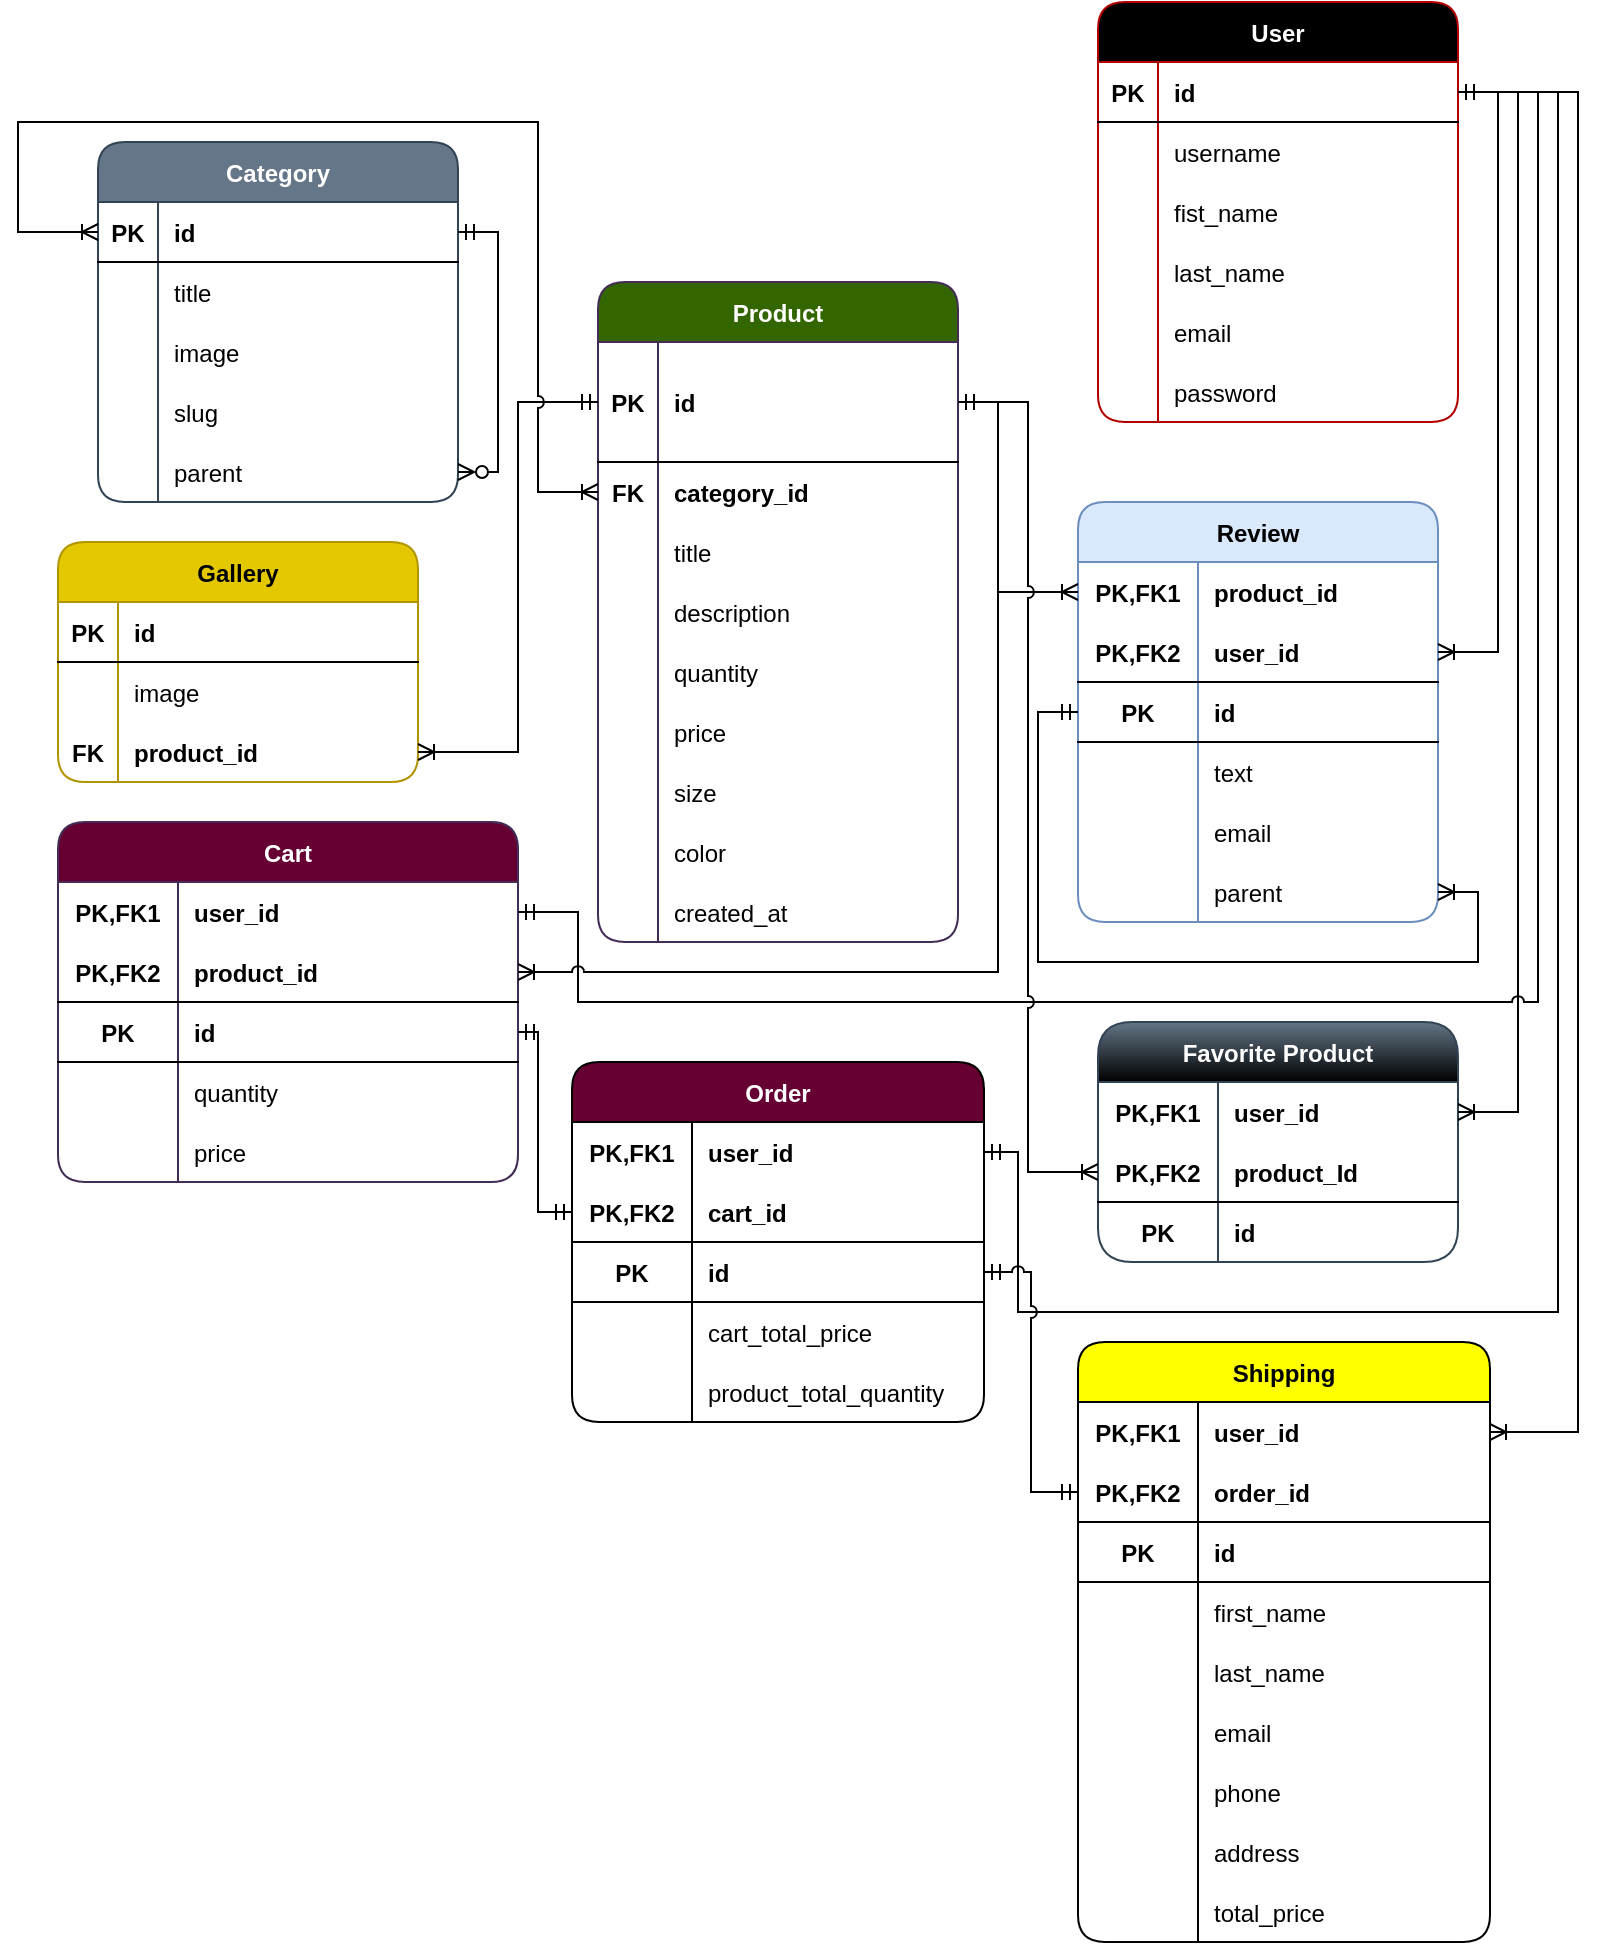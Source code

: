 <mxfile version="20.8.16" type="device"><diagram name="Страница 1" id="5d6ghR0do0KdKMXQzVgL"><mxGraphModel dx="875" dy="518" grid="1" gridSize="10" guides="1" tooltips="1" connect="1" arrows="1" fold="1" page="1" pageScale="1" pageWidth="827" pageHeight="1169" math="0" shadow="0"><root><mxCell id="0"/><mxCell id="1" parent="0"/><mxCell id="E2G2ftuYut_mJq77WNgI-1" value="Category" style="shape=table;startSize=30;container=1;collapsible=1;childLayout=tableLayout;fixedRows=1;rowLines=0;fontStyle=1;align=center;resizeLast=1;rounded=1;shadow=0;fillColor=#647687;fontColor=#ffffff;strokeColor=#314354;" vertex="1" parent="1"><mxGeometry x="60" y="100" width="180" height="180" as="geometry"/></mxCell><mxCell id="E2G2ftuYut_mJq77WNgI-161" style="edgeStyle=orthogonalEdgeStyle;rounded=0;jumpStyle=none;orthogonalLoop=1;jettySize=auto;html=1;exitX=1;exitY=0.5;exitDx=0;exitDy=0;entryX=1;entryY=0.5;entryDx=0;entryDy=0;startArrow=ERmandOne;startFill=0;endArrow=ERzeroToMany;endFill=0;" edge="1" parent="E2G2ftuYut_mJq77WNgI-1" source="E2G2ftuYut_mJq77WNgI-2" target="E2G2ftuYut_mJq77WNgI-14"><mxGeometry relative="1" as="geometry"/></mxCell><mxCell id="E2G2ftuYut_mJq77WNgI-2" value="" style="shape=tableRow;horizontal=0;startSize=0;swimlaneHead=0;swimlaneBody=0;fillColor=none;collapsible=0;dropTarget=0;points=[[0,0.5],[1,0.5]];portConstraint=eastwest;top=0;left=0;right=0;bottom=1;" vertex="1" parent="E2G2ftuYut_mJq77WNgI-1"><mxGeometry y="30" width="180" height="30" as="geometry"/></mxCell><mxCell id="E2G2ftuYut_mJq77WNgI-3" value="PK" style="shape=partialRectangle;connectable=0;fillColor=none;top=0;left=0;bottom=0;right=0;fontStyle=1;overflow=hidden;" vertex="1" parent="E2G2ftuYut_mJq77WNgI-2"><mxGeometry width="30" height="30" as="geometry"><mxRectangle width="30" height="30" as="alternateBounds"/></mxGeometry></mxCell><mxCell id="E2G2ftuYut_mJq77WNgI-4" value="id" style="shape=partialRectangle;connectable=0;fillColor=none;top=0;left=0;bottom=0;right=0;align=left;spacingLeft=6;fontStyle=1;overflow=hidden;" vertex="1" parent="E2G2ftuYut_mJq77WNgI-2"><mxGeometry x="30" width="150" height="30" as="geometry"><mxRectangle width="150" height="30" as="alternateBounds"/></mxGeometry></mxCell><mxCell id="E2G2ftuYut_mJq77WNgI-5" value="" style="shape=tableRow;horizontal=0;startSize=0;swimlaneHead=0;swimlaneBody=0;fillColor=none;collapsible=0;dropTarget=0;points=[[0,0.5],[1,0.5]];portConstraint=eastwest;top=0;left=0;right=0;bottom=0;" vertex="1" parent="E2G2ftuYut_mJq77WNgI-1"><mxGeometry y="60" width="180" height="30" as="geometry"/></mxCell><mxCell id="E2G2ftuYut_mJq77WNgI-6" value="" style="shape=partialRectangle;connectable=0;fillColor=none;top=0;left=0;bottom=0;right=0;editable=1;overflow=hidden;" vertex="1" parent="E2G2ftuYut_mJq77WNgI-5"><mxGeometry width="30" height="30" as="geometry"><mxRectangle width="30" height="30" as="alternateBounds"/></mxGeometry></mxCell><mxCell id="E2G2ftuYut_mJq77WNgI-7" value="title" style="shape=partialRectangle;connectable=0;fillColor=none;top=0;left=0;bottom=0;right=0;align=left;spacingLeft=6;overflow=hidden;" vertex="1" parent="E2G2ftuYut_mJq77WNgI-5"><mxGeometry x="30" width="150" height="30" as="geometry"><mxRectangle width="150" height="30" as="alternateBounds"/></mxGeometry></mxCell><mxCell id="E2G2ftuYut_mJq77WNgI-8" value="" style="shape=tableRow;horizontal=0;startSize=0;swimlaneHead=0;swimlaneBody=0;fillColor=none;collapsible=0;dropTarget=0;points=[[0,0.5],[1,0.5]];portConstraint=eastwest;top=0;left=0;right=0;bottom=0;" vertex="1" parent="E2G2ftuYut_mJq77WNgI-1"><mxGeometry y="90" width="180" height="30" as="geometry"/></mxCell><mxCell id="E2G2ftuYut_mJq77WNgI-9" value="" style="shape=partialRectangle;connectable=0;fillColor=none;top=0;left=0;bottom=0;right=0;editable=1;overflow=hidden;" vertex="1" parent="E2G2ftuYut_mJq77WNgI-8"><mxGeometry width="30" height="30" as="geometry"><mxRectangle width="30" height="30" as="alternateBounds"/></mxGeometry></mxCell><mxCell id="E2G2ftuYut_mJq77WNgI-10" value="image" style="shape=partialRectangle;connectable=0;fillColor=none;top=0;left=0;bottom=0;right=0;align=left;spacingLeft=6;overflow=hidden;" vertex="1" parent="E2G2ftuYut_mJq77WNgI-8"><mxGeometry x="30" width="150" height="30" as="geometry"><mxRectangle width="150" height="30" as="alternateBounds"/></mxGeometry></mxCell><mxCell id="E2G2ftuYut_mJq77WNgI-11" value="" style="shape=tableRow;horizontal=0;startSize=0;swimlaneHead=0;swimlaneBody=0;fillColor=none;collapsible=0;dropTarget=0;points=[[0,0.5],[1,0.5]];portConstraint=eastwest;top=0;left=0;right=0;bottom=0;" vertex="1" parent="E2G2ftuYut_mJq77WNgI-1"><mxGeometry y="120" width="180" height="30" as="geometry"/></mxCell><mxCell id="E2G2ftuYut_mJq77WNgI-12" value="" style="shape=partialRectangle;connectable=0;fillColor=none;top=0;left=0;bottom=0;right=0;editable=1;overflow=hidden;" vertex="1" parent="E2G2ftuYut_mJq77WNgI-11"><mxGeometry width="30" height="30" as="geometry"><mxRectangle width="30" height="30" as="alternateBounds"/></mxGeometry></mxCell><mxCell id="E2G2ftuYut_mJq77WNgI-13" value="slug" style="shape=partialRectangle;connectable=0;fillColor=none;top=0;left=0;bottom=0;right=0;align=left;spacingLeft=6;overflow=hidden;" vertex="1" parent="E2G2ftuYut_mJq77WNgI-11"><mxGeometry x="30" width="150" height="30" as="geometry"><mxRectangle width="150" height="30" as="alternateBounds"/></mxGeometry></mxCell><mxCell id="E2G2ftuYut_mJq77WNgI-14" style="shape=tableRow;horizontal=0;startSize=0;swimlaneHead=0;swimlaneBody=0;fillColor=none;collapsible=0;dropTarget=0;points=[[0,0.5],[1,0.5]];portConstraint=eastwest;top=0;left=0;right=0;bottom=0;" vertex="1" parent="E2G2ftuYut_mJq77WNgI-1"><mxGeometry y="150" width="180" height="30" as="geometry"/></mxCell><mxCell id="E2G2ftuYut_mJq77WNgI-15" style="shape=partialRectangle;connectable=0;fillColor=none;top=0;left=0;bottom=0;right=0;editable=1;overflow=hidden;" vertex="1" parent="E2G2ftuYut_mJq77WNgI-14"><mxGeometry width="30" height="30" as="geometry"><mxRectangle width="30" height="30" as="alternateBounds"/></mxGeometry></mxCell><mxCell id="E2G2ftuYut_mJq77WNgI-16" value="parent" style="shape=partialRectangle;connectable=0;fillColor=none;top=0;left=0;bottom=0;right=0;align=left;spacingLeft=6;overflow=hidden;" vertex="1" parent="E2G2ftuYut_mJq77WNgI-14"><mxGeometry x="30" width="150" height="30" as="geometry"><mxRectangle width="150" height="30" as="alternateBounds"/></mxGeometry></mxCell><mxCell id="E2G2ftuYut_mJq77WNgI-20" value="Product" style="shape=table;startSize=30;container=1;collapsible=1;childLayout=tableLayout;fixedRows=1;rowLines=0;fontStyle=1;align=center;resizeLast=1;rounded=1;shadow=0;sketch=0;fillColor=#336600;fontColor=#ffffff;strokeColor=#432D57;" vertex="1" parent="1"><mxGeometry x="310" y="170" width="180" height="330" as="geometry"/></mxCell><mxCell id="E2G2ftuYut_mJq77WNgI-21" value="" style="shape=tableRow;horizontal=0;startSize=0;swimlaneHead=0;swimlaneBody=0;fillColor=none;collapsible=0;dropTarget=0;points=[[0,0.5],[1,0.5]];portConstraint=eastwest;top=0;left=0;right=0;bottom=1;rounded=1;shadow=0;sketch=0;" vertex="1" parent="E2G2ftuYut_mJq77WNgI-20"><mxGeometry y="30" width="180" height="60" as="geometry"/></mxCell><mxCell id="E2G2ftuYut_mJq77WNgI-22" value="PK" style="shape=partialRectangle;connectable=0;fillColor=none;top=0;left=0;bottom=0;right=0;fontStyle=1;overflow=hidden;rounded=1;shadow=0;sketch=0;" vertex="1" parent="E2G2ftuYut_mJq77WNgI-21"><mxGeometry width="30" height="60" as="geometry"><mxRectangle width="30" height="60" as="alternateBounds"/></mxGeometry></mxCell><mxCell id="E2G2ftuYut_mJq77WNgI-23" value="id" style="shape=partialRectangle;connectable=0;fillColor=none;top=0;left=0;bottom=0;right=0;align=left;spacingLeft=6;fontStyle=1;overflow=hidden;rounded=1;shadow=0;sketch=0;" vertex="1" parent="E2G2ftuYut_mJq77WNgI-21"><mxGeometry x="30" width="150" height="60" as="geometry"><mxRectangle width="150" height="60" as="alternateBounds"/></mxGeometry></mxCell><mxCell id="E2G2ftuYut_mJq77WNgI-24" value="" style="shape=tableRow;horizontal=0;startSize=0;swimlaneHead=0;swimlaneBody=0;fillColor=none;collapsible=0;dropTarget=0;points=[[0,0.5],[1,0.5]];portConstraint=eastwest;top=0;left=0;right=0;bottom=0;rounded=1;shadow=0;sketch=0;" vertex="1" parent="E2G2ftuYut_mJq77WNgI-20"><mxGeometry y="90" width="180" height="30" as="geometry"/></mxCell><mxCell id="E2G2ftuYut_mJq77WNgI-25" value="FK" style="shape=partialRectangle;connectable=0;fillColor=none;top=0;left=0;bottom=0;right=0;editable=1;overflow=hidden;rounded=1;shadow=0;sketch=0;fontStyle=1" vertex="1" parent="E2G2ftuYut_mJq77WNgI-24"><mxGeometry width="30" height="30" as="geometry"><mxRectangle width="30" height="30" as="alternateBounds"/></mxGeometry></mxCell><mxCell id="E2G2ftuYut_mJq77WNgI-26" value="category_id" style="shape=partialRectangle;connectable=0;fillColor=none;top=0;left=0;bottom=0;right=0;align=left;spacingLeft=6;overflow=hidden;rounded=1;shadow=0;sketch=0;fontStyle=1" vertex="1" parent="E2G2ftuYut_mJq77WNgI-24"><mxGeometry x="30" width="150" height="30" as="geometry"><mxRectangle width="150" height="30" as="alternateBounds"/></mxGeometry></mxCell><mxCell id="E2G2ftuYut_mJq77WNgI-27" value="" style="shape=tableRow;horizontal=0;startSize=0;swimlaneHead=0;swimlaneBody=0;fillColor=none;collapsible=0;dropTarget=0;points=[[0,0.5],[1,0.5]];portConstraint=eastwest;top=0;left=0;right=0;bottom=0;rounded=1;shadow=0;sketch=0;" vertex="1" parent="E2G2ftuYut_mJq77WNgI-20"><mxGeometry y="120" width="180" height="30" as="geometry"/></mxCell><mxCell id="E2G2ftuYut_mJq77WNgI-28" value="" style="shape=partialRectangle;connectable=0;fillColor=none;top=0;left=0;bottom=0;right=0;editable=1;overflow=hidden;rounded=1;shadow=0;sketch=0;" vertex="1" parent="E2G2ftuYut_mJq77WNgI-27"><mxGeometry width="30" height="30" as="geometry"><mxRectangle width="30" height="30" as="alternateBounds"/></mxGeometry></mxCell><mxCell id="E2G2ftuYut_mJq77WNgI-29" value="title" style="shape=partialRectangle;connectable=0;fillColor=none;top=0;left=0;bottom=0;right=0;align=left;spacingLeft=6;overflow=hidden;rounded=1;shadow=0;sketch=0;" vertex="1" parent="E2G2ftuYut_mJq77WNgI-27"><mxGeometry x="30" width="150" height="30" as="geometry"><mxRectangle width="150" height="30" as="alternateBounds"/></mxGeometry></mxCell><mxCell id="E2G2ftuYut_mJq77WNgI-33" value="" style="shape=tableRow;horizontal=0;startSize=0;swimlaneHead=0;swimlaneBody=0;fillColor=none;collapsible=0;dropTarget=0;points=[[0,0.5],[1,0.5]];portConstraint=eastwest;top=0;left=0;right=0;bottom=0;rounded=1;shadow=0;sketch=0;" vertex="1" parent="E2G2ftuYut_mJq77WNgI-20"><mxGeometry y="150" width="180" height="30" as="geometry"/></mxCell><mxCell id="E2G2ftuYut_mJq77WNgI-34" value="" style="shape=partialRectangle;connectable=0;fillColor=none;top=0;left=0;bottom=0;right=0;editable=1;overflow=hidden;rounded=1;shadow=0;sketch=0;" vertex="1" parent="E2G2ftuYut_mJq77WNgI-33"><mxGeometry width="30" height="30" as="geometry"><mxRectangle width="30" height="30" as="alternateBounds"/></mxGeometry></mxCell><mxCell id="E2G2ftuYut_mJq77WNgI-35" value="description" style="shape=partialRectangle;connectable=0;fillColor=none;top=0;left=0;bottom=0;right=0;align=left;spacingLeft=6;overflow=hidden;rounded=1;shadow=0;sketch=0;" vertex="1" parent="E2G2ftuYut_mJq77WNgI-33"><mxGeometry x="30" width="150" height="30" as="geometry"><mxRectangle width="150" height="30" as="alternateBounds"/></mxGeometry></mxCell><mxCell id="E2G2ftuYut_mJq77WNgI-30" value="" style="shape=tableRow;horizontal=0;startSize=0;swimlaneHead=0;swimlaneBody=0;fillColor=none;collapsible=0;dropTarget=0;points=[[0,0.5],[1,0.5]];portConstraint=eastwest;top=0;left=0;right=0;bottom=0;rounded=1;shadow=0;sketch=0;" vertex="1" parent="E2G2ftuYut_mJq77WNgI-20"><mxGeometry y="180" width="180" height="30" as="geometry"/></mxCell><mxCell id="E2G2ftuYut_mJq77WNgI-31" value="" style="shape=partialRectangle;connectable=0;fillColor=none;top=0;left=0;bottom=0;right=0;editable=1;overflow=hidden;rounded=1;shadow=0;sketch=0;" vertex="1" parent="E2G2ftuYut_mJq77WNgI-30"><mxGeometry width="30" height="30" as="geometry"><mxRectangle width="30" height="30" as="alternateBounds"/></mxGeometry></mxCell><mxCell id="E2G2ftuYut_mJq77WNgI-32" value="quantity" style="shape=partialRectangle;connectable=0;fillColor=none;top=0;left=0;bottom=0;right=0;align=left;spacingLeft=6;overflow=hidden;rounded=1;shadow=0;sketch=0;" vertex="1" parent="E2G2ftuYut_mJq77WNgI-30"><mxGeometry x="30" width="150" height="30" as="geometry"><mxRectangle width="150" height="30" as="alternateBounds"/></mxGeometry></mxCell><mxCell id="E2G2ftuYut_mJq77WNgI-36" value="" style="shape=tableRow;horizontal=0;startSize=0;swimlaneHead=0;swimlaneBody=0;fillColor=none;collapsible=0;dropTarget=0;points=[[0,0.5],[1,0.5]];portConstraint=eastwest;top=0;left=0;right=0;bottom=0;rounded=1;shadow=0;sketch=0;" vertex="1" parent="E2G2ftuYut_mJq77WNgI-20"><mxGeometry y="210" width="180" height="30" as="geometry"/></mxCell><mxCell id="E2G2ftuYut_mJq77WNgI-37" value="" style="shape=partialRectangle;connectable=0;fillColor=none;top=0;left=0;bottom=0;right=0;editable=1;overflow=hidden;rounded=1;shadow=0;sketch=0;" vertex="1" parent="E2G2ftuYut_mJq77WNgI-36"><mxGeometry width="30" height="30" as="geometry"><mxRectangle width="30" height="30" as="alternateBounds"/></mxGeometry></mxCell><mxCell id="E2G2ftuYut_mJq77WNgI-38" value="price" style="shape=partialRectangle;connectable=0;fillColor=none;top=0;left=0;bottom=0;right=0;align=left;spacingLeft=6;overflow=hidden;rounded=1;shadow=0;sketch=0;" vertex="1" parent="E2G2ftuYut_mJq77WNgI-36"><mxGeometry x="30" width="150" height="30" as="geometry"><mxRectangle width="150" height="30" as="alternateBounds"/></mxGeometry></mxCell><mxCell id="E2G2ftuYut_mJq77WNgI-39" value="" style="shape=tableRow;horizontal=0;startSize=0;swimlaneHead=0;swimlaneBody=0;fillColor=none;collapsible=0;dropTarget=0;points=[[0,0.5],[1,0.5]];portConstraint=eastwest;top=0;left=0;right=0;bottom=0;rounded=1;shadow=0;sketch=0;" vertex="1" parent="E2G2ftuYut_mJq77WNgI-20"><mxGeometry y="240" width="180" height="30" as="geometry"/></mxCell><mxCell id="E2G2ftuYut_mJq77WNgI-40" value="" style="shape=partialRectangle;connectable=0;fillColor=none;top=0;left=0;bottom=0;right=0;editable=1;overflow=hidden;rounded=1;shadow=0;sketch=0;" vertex="1" parent="E2G2ftuYut_mJq77WNgI-39"><mxGeometry width="30" height="30" as="geometry"><mxRectangle width="30" height="30" as="alternateBounds"/></mxGeometry></mxCell><mxCell id="E2G2ftuYut_mJq77WNgI-41" value="size" style="shape=partialRectangle;connectable=0;fillColor=none;top=0;left=0;bottom=0;right=0;align=left;spacingLeft=6;overflow=hidden;rounded=1;shadow=0;sketch=0;" vertex="1" parent="E2G2ftuYut_mJq77WNgI-39"><mxGeometry x="30" width="150" height="30" as="geometry"><mxRectangle width="150" height="30" as="alternateBounds"/></mxGeometry></mxCell><mxCell id="E2G2ftuYut_mJq77WNgI-42" value="" style="shape=tableRow;horizontal=0;startSize=0;swimlaneHead=0;swimlaneBody=0;fillColor=none;collapsible=0;dropTarget=0;points=[[0,0.5],[1,0.5]];portConstraint=eastwest;top=0;left=0;right=0;bottom=0;rounded=1;shadow=0;sketch=0;" vertex="1" parent="E2G2ftuYut_mJq77WNgI-20"><mxGeometry y="270" width="180" height="30" as="geometry"/></mxCell><mxCell id="E2G2ftuYut_mJq77WNgI-43" value="" style="shape=partialRectangle;connectable=0;fillColor=none;top=0;left=0;bottom=0;right=0;editable=1;overflow=hidden;rounded=1;shadow=0;sketch=0;" vertex="1" parent="E2G2ftuYut_mJq77WNgI-42"><mxGeometry width="30" height="30" as="geometry"><mxRectangle width="30" height="30" as="alternateBounds"/></mxGeometry></mxCell><mxCell id="E2G2ftuYut_mJq77WNgI-44" value="color" style="shape=partialRectangle;connectable=0;fillColor=none;top=0;left=0;bottom=0;right=0;align=left;spacingLeft=6;overflow=hidden;rounded=1;shadow=0;sketch=0;" vertex="1" parent="E2G2ftuYut_mJq77WNgI-42"><mxGeometry x="30" width="150" height="30" as="geometry"><mxRectangle width="150" height="30" as="alternateBounds"/></mxGeometry></mxCell><mxCell id="E2G2ftuYut_mJq77WNgI-45" value="" style="shape=tableRow;horizontal=0;startSize=0;swimlaneHead=0;swimlaneBody=0;fillColor=none;collapsible=0;dropTarget=0;points=[[0,0.5],[1,0.5]];portConstraint=eastwest;top=0;left=0;right=0;bottom=0;rounded=1;shadow=0;sketch=0;" vertex="1" parent="E2G2ftuYut_mJq77WNgI-20"><mxGeometry y="300" width="180" height="30" as="geometry"/></mxCell><mxCell id="E2G2ftuYut_mJq77WNgI-46" value="" style="shape=partialRectangle;connectable=0;fillColor=none;top=0;left=0;bottom=0;right=0;editable=1;overflow=hidden;rounded=1;shadow=0;sketch=0;" vertex="1" parent="E2G2ftuYut_mJq77WNgI-45"><mxGeometry width="30" height="30" as="geometry"><mxRectangle width="30" height="30" as="alternateBounds"/></mxGeometry></mxCell><mxCell id="E2G2ftuYut_mJq77WNgI-47" value="created_at" style="shape=partialRectangle;connectable=0;fillColor=none;top=0;left=0;bottom=0;right=0;align=left;spacingLeft=6;overflow=hidden;rounded=1;shadow=0;sketch=0;" vertex="1" parent="E2G2ftuYut_mJq77WNgI-45"><mxGeometry x="30" width="150" height="30" as="geometry"><mxRectangle width="150" height="30" as="alternateBounds"/></mxGeometry></mxCell><mxCell id="E2G2ftuYut_mJq77WNgI-61" value="Gallery" style="shape=table;startSize=30;container=1;collapsible=1;childLayout=tableLayout;fixedRows=1;rowLines=0;fontStyle=1;align=center;resizeLast=1;rounded=1;shadow=0;sketch=0;fillColor=#e3c800;fontColor=#000000;strokeColor=#B09500;" vertex="1" parent="1"><mxGeometry x="40" y="300" width="180" height="120" as="geometry"/></mxCell><mxCell id="E2G2ftuYut_mJq77WNgI-62" value="" style="shape=tableRow;horizontal=0;startSize=0;swimlaneHead=0;swimlaneBody=0;fillColor=none;collapsible=0;dropTarget=0;points=[[0,0.5],[1,0.5]];portConstraint=eastwest;top=0;left=0;right=0;bottom=1;rounded=1;shadow=0;sketch=0;" vertex="1" parent="E2G2ftuYut_mJq77WNgI-61"><mxGeometry y="30" width="180" height="30" as="geometry"/></mxCell><mxCell id="E2G2ftuYut_mJq77WNgI-63" value="PK" style="shape=partialRectangle;connectable=0;fillColor=none;top=0;left=0;bottom=0;right=0;fontStyle=1;overflow=hidden;rounded=1;shadow=0;sketch=0;" vertex="1" parent="E2G2ftuYut_mJq77WNgI-62"><mxGeometry width="30" height="30" as="geometry"><mxRectangle width="30" height="30" as="alternateBounds"/></mxGeometry></mxCell><mxCell id="E2G2ftuYut_mJq77WNgI-64" value="id" style="shape=partialRectangle;connectable=0;fillColor=none;top=0;left=0;bottom=0;right=0;align=left;spacingLeft=6;fontStyle=1;overflow=hidden;rounded=1;shadow=0;sketch=0;" vertex="1" parent="E2G2ftuYut_mJq77WNgI-62"><mxGeometry x="30" width="150" height="30" as="geometry"><mxRectangle width="150" height="30" as="alternateBounds"/></mxGeometry></mxCell><mxCell id="E2G2ftuYut_mJq77WNgI-65" value="" style="shape=tableRow;horizontal=0;startSize=0;swimlaneHead=0;swimlaneBody=0;fillColor=none;collapsible=0;dropTarget=0;points=[[0,0.5],[1,0.5]];portConstraint=eastwest;top=0;left=0;right=0;bottom=0;rounded=1;shadow=0;sketch=0;" vertex="1" parent="E2G2ftuYut_mJq77WNgI-61"><mxGeometry y="60" width="180" height="30" as="geometry"/></mxCell><mxCell id="E2G2ftuYut_mJq77WNgI-66" value="" style="shape=partialRectangle;connectable=0;fillColor=none;top=0;left=0;bottom=0;right=0;editable=1;overflow=hidden;rounded=1;shadow=0;sketch=0;" vertex="1" parent="E2G2ftuYut_mJq77WNgI-65"><mxGeometry width="30" height="30" as="geometry"><mxRectangle width="30" height="30" as="alternateBounds"/></mxGeometry></mxCell><mxCell id="E2G2ftuYut_mJq77WNgI-67" value="image" style="shape=partialRectangle;connectable=0;fillColor=none;top=0;left=0;bottom=0;right=0;align=left;spacingLeft=6;overflow=hidden;rounded=1;shadow=0;sketch=0;" vertex="1" parent="E2G2ftuYut_mJq77WNgI-65"><mxGeometry x="30" width="150" height="30" as="geometry"><mxRectangle width="150" height="30" as="alternateBounds"/></mxGeometry></mxCell><mxCell id="E2G2ftuYut_mJq77WNgI-68" value="" style="shape=tableRow;horizontal=0;startSize=0;swimlaneHead=0;swimlaneBody=0;fillColor=none;collapsible=0;dropTarget=0;points=[[0,0.5],[1,0.5]];portConstraint=eastwest;top=0;left=0;right=0;bottom=0;rounded=1;shadow=0;sketch=0;" vertex="1" parent="E2G2ftuYut_mJq77WNgI-61"><mxGeometry y="90" width="180" height="30" as="geometry"/></mxCell><mxCell id="E2G2ftuYut_mJq77WNgI-69" value="FK" style="shape=partialRectangle;connectable=0;fillColor=none;top=0;left=0;bottom=0;right=0;editable=1;overflow=hidden;rounded=1;shadow=0;sketch=0;fontStyle=1" vertex="1" parent="E2G2ftuYut_mJq77WNgI-68"><mxGeometry width="30" height="30" as="geometry"><mxRectangle width="30" height="30" as="alternateBounds"/></mxGeometry></mxCell><mxCell id="E2G2ftuYut_mJq77WNgI-70" value="product_id" style="shape=partialRectangle;connectable=0;fillColor=none;top=0;left=0;bottom=0;right=0;align=left;spacingLeft=6;overflow=hidden;rounded=1;shadow=0;sketch=0;fontStyle=1" vertex="1" parent="E2G2ftuYut_mJq77WNgI-68"><mxGeometry x="30" width="150" height="30" as="geometry"><mxRectangle width="150" height="30" as="alternateBounds"/></mxGeometry></mxCell><mxCell id="E2G2ftuYut_mJq77WNgI-78" style="edgeStyle=orthogonalEdgeStyle;rounded=0;jumpStyle=arc;orthogonalLoop=1;jettySize=auto;html=1;exitX=1;exitY=0.5;exitDx=0;exitDy=0;startArrow=ERoneToMany;startFill=0;endArrow=ERmandOne;endFill=0;entryX=0;entryY=0.5;entryDx=0;entryDy=0;" edge="1" parent="1" source="E2G2ftuYut_mJq77WNgI-68" target="E2G2ftuYut_mJq77WNgI-21"><mxGeometry relative="1" as="geometry"><mxPoint x="480" y="590" as="targetPoint"/><Array as="points"><mxPoint x="270" y="405"/><mxPoint x="270" y="230"/></Array></mxGeometry></mxCell><mxCell id="E2G2ftuYut_mJq77WNgI-83" style="edgeStyle=orthogonalEdgeStyle;rounded=0;jumpStyle=arc;orthogonalLoop=1;jettySize=auto;html=1;exitX=0;exitY=0.5;exitDx=0;exitDy=0;entryX=0;entryY=0.5;entryDx=0;entryDy=0;startArrow=ERoneToMany;startFill=0;endArrow=ERoneToMany;endFill=0;" edge="1" parent="1" source="E2G2ftuYut_mJq77WNgI-2" target="E2G2ftuYut_mJq77WNgI-24"><mxGeometry relative="1" as="geometry"><Array as="points"><mxPoint x="20" y="145"/><mxPoint x="20" y="90"/><mxPoint x="280" y="90"/><mxPoint x="280" y="275"/></Array></mxGeometry></mxCell><mxCell id="E2G2ftuYut_mJq77WNgI-105" value="User" style="shape=table;startSize=30;container=1;collapsible=1;childLayout=tableLayout;fixedRows=1;rowLines=0;fontStyle=1;align=center;resizeLast=1;rounded=1;shadow=0;sketch=0;fillColor=#000000;fontColor=#ffffff;strokeColor=#B20000;" vertex="1" parent="1"><mxGeometry x="560" y="30" width="180" height="210" as="geometry"/></mxCell><mxCell id="E2G2ftuYut_mJq77WNgI-106" value="" style="shape=tableRow;horizontal=0;startSize=0;swimlaneHead=0;swimlaneBody=0;fillColor=none;collapsible=0;dropTarget=0;points=[[0,0.5],[1,0.5]];portConstraint=eastwest;top=0;left=0;right=0;bottom=1;rounded=1;shadow=0;sketch=0;" vertex="1" parent="E2G2ftuYut_mJq77WNgI-105"><mxGeometry y="30" width="180" height="30" as="geometry"/></mxCell><mxCell id="E2G2ftuYut_mJq77WNgI-107" value="PK" style="shape=partialRectangle;connectable=0;fillColor=none;top=0;left=0;bottom=0;right=0;fontStyle=1;overflow=hidden;rounded=1;shadow=0;sketch=0;" vertex="1" parent="E2G2ftuYut_mJq77WNgI-106"><mxGeometry width="30" height="30" as="geometry"><mxRectangle width="30" height="30" as="alternateBounds"/></mxGeometry></mxCell><mxCell id="E2G2ftuYut_mJq77WNgI-108" value="id" style="shape=partialRectangle;connectable=0;fillColor=none;top=0;left=0;bottom=0;right=0;align=left;spacingLeft=6;fontStyle=1;overflow=hidden;rounded=1;shadow=0;sketch=0;" vertex="1" parent="E2G2ftuYut_mJq77WNgI-106"><mxGeometry x="30" width="150" height="30" as="geometry"><mxRectangle width="150" height="30" as="alternateBounds"/></mxGeometry></mxCell><mxCell id="E2G2ftuYut_mJq77WNgI-109" value="" style="shape=tableRow;horizontal=0;startSize=0;swimlaneHead=0;swimlaneBody=0;fillColor=none;collapsible=0;dropTarget=0;points=[[0,0.5],[1,0.5]];portConstraint=eastwest;top=0;left=0;right=0;bottom=0;rounded=1;shadow=0;sketch=0;" vertex="1" parent="E2G2ftuYut_mJq77WNgI-105"><mxGeometry y="60" width="180" height="30" as="geometry"/></mxCell><mxCell id="E2G2ftuYut_mJq77WNgI-110" value="" style="shape=partialRectangle;connectable=0;fillColor=none;top=0;left=0;bottom=0;right=0;editable=1;overflow=hidden;rounded=1;shadow=0;sketch=0;" vertex="1" parent="E2G2ftuYut_mJq77WNgI-109"><mxGeometry width="30" height="30" as="geometry"><mxRectangle width="30" height="30" as="alternateBounds"/></mxGeometry></mxCell><mxCell id="E2G2ftuYut_mJq77WNgI-111" value="username" style="shape=partialRectangle;connectable=0;fillColor=none;top=0;left=0;bottom=0;right=0;align=left;spacingLeft=6;overflow=hidden;rounded=1;shadow=0;sketch=0;" vertex="1" parent="E2G2ftuYut_mJq77WNgI-109"><mxGeometry x="30" width="150" height="30" as="geometry"><mxRectangle width="150" height="30" as="alternateBounds"/></mxGeometry></mxCell><mxCell id="E2G2ftuYut_mJq77WNgI-112" value="" style="shape=tableRow;horizontal=0;startSize=0;swimlaneHead=0;swimlaneBody=0;fillColor=none;collapsible=0;dropTarget=0;points=[[0,0.5],[1,0.5]];portConstraint=eastwest;top=0;left=0;right=0;bottom=0;rounded=1;shadow=0;sketch=0;" vertex="1" parent="E2G2ftuYut_mJq77WNgI-105"><mxGeometry y="90" width="180" height="30" as="geometry"/></mxCell><mxCell id="E2G2ftuYut_mJq77WNgI-113" value="" style="shape=partialRectangle;connectable=0;fillColor=none;top=0;left=0;bottom=0;right=0;editable=1;overflow=hidden;rounded=1;shadow=0;sketch=0;" vertex="1" parent="E2G2ftuYut_mJq77WNgI-112"><mxGeometry width="30" height="30" as="geometry"><mxRectangle width="30" height="30" as="alternateBounds"/></mxGeometry></mxCell><mxCell id="E2G2ftuYut_mJq77WNgI-114" value="fist_name" style="shape=partialRectangle;connectable=0;fillColor=none;top=0;left=0;bottom=0;right=0;align=left;spacingLeft=6;overflow=hidden;rounded=1;shadow=0;sketch=0;" vertex="1" parent="E2G2ftuYut_mJq77WNgI-112"><mxGeometry x="30" width="150" height="30" as="geometry"><mxRectangle width="150" height="30" as="alternateBounds"/></mxGeometry></mxCell><mxCell id="E2G2ftuYut_mJq77WNgI-115" value="" style="shape=tableRow;horizontal=0;startSize=0;swimlaneHead=0;swimlaneBody=0;fillColor=none;collapsible=0;dropTarget=0;points=[[0,0.5],[1,0.5]];portConstraint=eastwest;top=0;left=0;right=0;bottom=0;rounded=1;shadow=0;sketch=0;" vertex="1" parent="E2G2ftuYut_mJq77WNgI-105"><mxGeometry y="120" width="180" height="30" as="geometry"/></mxCell><mxCell id="E2G2ftuYut_mJq77WNgI-116" value="" style="shape=partialRectangle;connectable=0;fillColor=none;top=0;left=0;bottom=0;right=0;editable=1;overflow=hidden;rounded=1;shadow=0;sketch=0;" vertex="1" parent="E2G2ftuYut_mJq77WNgI-115"><mxGeometry width="30" height="30" as="geometry"><mxRectangle width="30" height="30" as="alternateBounds"/></mxGeometry></mxCell><mxCell id="E2G2ftuYut_mJq77WNgI-117" value="last_name" style="shape=partialRectangle;connectable=0;fillColor=none;top=0;left=0;bottom=0;right=0;align=left;spacingLeft=6;overflow=hidden;rounded=1;shadow=0;sketch=0;" vertex="1" parent="E2G2ftuYut_mJq77WNgI-115"><mxGeometry x="30" width="150" height="30" as="geometry"><mxRectangle width="150" height="30" as="alternateBounds"/></mxGeometry></mxCell><mxCell id="E2G2ftuYut_mJq77WNgI-118" value="" style="shape=tableRow;horizontal=0;startSize=0;swimlaneHead=0;swimlaneBody=0;fillColor=none;collapsible=0;dropTarget=0;points=[[0,0.5],[1,0.5]];portConstraint=eastwest;top=0;left=0;right=0;bottom=0;rounded=1;shadow=0;sketch=0;" vertex="1" parent="E2G2ftuYut_mJq77WNgI-105"><mxGeometry y="150" width="180" height="30" as="geometry"/></mxCell><mxCell id="E2G2ftuYut_mJq77WNgI-119" value="" style="shape=partialRectangle;connectable=0;fillColor=none;top=0;left=0;bottom=0;right=0;editable=1;overflow=hidden;rounded=1;shadow=0;sketch=0;" vertex="1" parent="E2G2ftuYut_mJq77WNgI-118"><mxGeometry width="30" height="30" as="geometry"><mxRectangle width="30" height="30" as="alternateBounds"/></mxGeometry></mxCell><mxCell id="E2G2ftuYut_mJq77WNgI-120" value="email" style="shape=partialRectangle;connectable=0;fillColor=none;top=0;left=0;bottom=0;right=0;align=left;spacingLeft=6;overflow=hidden;rounded=1;shadow=0;sketch=0;" vertex="1" parent="E2G2ftuYut_mJq77WNgI-118"><mxGeometry x="30" width="150" height="30" as="geometry"><mxRectangle width="150" height="30" as="alternateBounds"/></mxGeometry></mxCell><mxCell id="E2G2ftuYut_mJq77WNgI-121" value="" style="shape=tableRow;horizontal=0;startSize=0;swimlaneHead=0;swimlaneBody=0;fillColor=none;collapsible=0;dropTarget=0;points=[[0,0.5],[1,0.5]];portConstraint=eastwest;top=0;left=0;right=0;bottom=0;rounded=1;shadow=0;sketch=0;" vertex="1" parent="E2G2ftuYut_mJq77WNgI-105"><mxGeometry y="180" width="180" height="30" as="geometry"/></mxCell><mxCell id="E2G2ftuYut_mJq77WNgI-122" value="" style="shape=partialRectangle;connectable=0;fillColor=none;top=0;left=0;bottom=0;right=0;editable=1;overflow=hidden;rounded=1;shadow=0;sketch=0;" vertex="1" parent="E2G2ftuYut_mJq77WNgI-121"><mxGeometry width="30" height="30" as="geometry"><mxRectangle width="30" height="30" as="alternateBounds"/></mxGeometry></mxCell><mxCell id="E2G2ftuYut_mJq77WNgI-123" value="password" style="shape=partialRectangle;connectable=0;fillColor=none;top=0;left=0;bottom=0;right=0;align=left;spacingLeft=6;overflow=hidden;rounded=1;shadow=0;sketch=0;" vertex="1" parent="E2G2ftuYut_mJq77WNgI-121"><mxGeometry x="30" width="150" height="30" as="geometry"><mxRectangle width="150" height="30" as="alternateBounds"/></mxGeometry></mxCell><mxCell id="E2G2ftuYut_mJq77WNgI-137" value="Review" style="shape=table;startSize=30;container=1;collapsible=1;childLayout=tableLayout;fixedRows=1;rowLines=0;fontStyle=1;align=center;resizeLast=1;rounded=1;shadow=0;sketch=0;swimlaneFillColor=default;fillColor=#dae8fc;strokeColor=#6c8ebf;" vertex="1" parent="1"><mxGeometry x="550" y="280" width="180" height="210" as="geometry"/></mxCell><mxCell id="E2G2ftuYut_mJq77WNgI-138" value="" style="shape=tableRow;horizontal=0;startSize=0;swimlaneHead=0;swimlaneBody=0;fillColor=none;collapsible=0;dropTarget=0;points=[[0,0.5],[1,0.5]];portConstraint=eastwest;top=0;left=0;right=0;bottom=0;rounded=1;shadow=0;sketch=0;" vertex="1" parent="E2G2ftuYut_mJq77WNgI-137"><mxGeometry y="30" width="180" height="30" as="geometry"/></mxCell><mxCell id="E2G2ftuYut_mJq77WNgI-139" value="PK,FK1" style="shape=partialRectangle;connectable=0;fillColor=none;top=0;left=0;bottom=0;right=0;fontStyle=1;overflow=hidden;rounded=1;shadow=0;sketch=0;" vertex="1" parent="E2G2ftuYut_mJq77WNgI-138"><mxGeometry width="60" height="30" as="geometry"><mxRectangle width="60" height="30" as="alternateBounds"/></mxGeometry></mxCell><mxCell id="E2G2ftuYut_mJq77WNgI-140" value="product_id" style="shape=partialRectangle;connectable=0;fillColor=none;top=0;left=0;bottom=0;right=0;align=left;spacingLeft=6;fontStyle=1;overflow=hidden;rounded=1;shadow=0;sketch=0;" vertex="1" parent="E2G2ftuYut_mJq77WNgI-138"><mxGeometry x="60" width="120" height="30" as="geometry"><mxRectangle width="120" height="30" as="alternateBounds"/></mxGeometry></mxCell><mxCell id="E2G2ftuYut_mJq77WNgI-141" value="" style="shape=tableRow;horizontal=0;startSize=0;swimlaneHead=0;swimlaneBody=0;fillColor=none;collapsible=0;dropTarget=0;points=[[0,0.5],[1,0.5]];portConstraint=eastwest;top=0;left=0;right=0;bottom=1;rounded=1;shadow=0;sketch=0;" vertex="1" parent="E2G2ftuYut_mJq77WNgI-137"><mxGeometry y="60" width="180" height="30" as="geometry"/></mxCell><mxCell id="E2G2ftuYut_mJq77WNgI-142" value="PK,FK2" style="shape=partialRectangle;connectable=0;fillColor=none;top=0;left=0;bottom=0;right=0;fontStyle=1;overflow=hidden;rounded=1;shadow=0;sketch=0;" vertex="1" parent="E2G2ftuYut_mJq77WNgI-141"><mxGeometry width="60" height="30" as="geometry"><mxRectangle width="60" height="30" as="alternateBounds"/></mxGeometry></mxCell><mxCell id="E2G2ftuYut_mJq77WNgI-143" value="user_id" style="shape=partialRectangle;connectable=0;fillColor=none;top=0;left=0;bottom=0;right=0;align=left;spacingLeft=6;fontStyle=1;overflow=hidden;rounded=1;shadow=0;sketch=0;verticalAlign=middle;" vertex="1" parent="E2G2ftuYut_mJq77WNgI-141"><mxGeometry x="60" width="120" height="30" as="geometry"><mxRectangle width="120" height="30" as="alternateBounds"/></mxGeometry></mxCell><mxCell id="E2G2ftuYut_mJq77WNgI-150" value="" style="shape=tableRow;horizontal=0;startSize=0;swimlaneHead=0;swimlaneBody=0;fillColor=none;collapsible=0;dropTarget=0;points=[[0,0.5],[1,0.5]];portConstraint=eastwest;top=0;left=0;right=0;bottom=1;rounded=1;shadow=0;sketch=0;" vertex="1" parent="E2G2ftuYut_mJq77WNgI-137"><mxGeometry y="90" width="180" height="30" as="geometry"/></mxCell><mxCell id="E2G2ftuYut_mJq77WNgI-151" value="PK" style="shape=partialRectangle;connectable=0;fillColor=none;top=0;left=0;bottom=0;right=0;fontStyle=1;overflow=hidden;rounded=1;shadow=0;sketch=0;" vertex="1" parent="E2G2ftuYut_mJq77WNgI-150"><mxGeometry width="60" height="30" as="geometry"><mxRectangle width="60" height="30" as="alternateBounds"/></mxGeometry></mxCell><mxCell id="E2G2ftuYut_mJq77WNgI-152" value="id" style="shape=partialRectangle;connectable=0;fillColor=none;top=0;left=0;bottom=0;right=0;align=left;spacingLeft=6;fontStyle=1;overflow=hidden;rounded=1;shadow=0;sketch=0;verticalAlign=middle;" vertex="1" parent="E2G2ftuYut_mJq77WNgI-150"><mxGeometry x="60" width="120" height="30" as="geometry"><mxRectangle width="120" height="30" as="alternateBounds"/></mxGeometry></mxCell><mxCell id="E2G2ftuYut_mJq77WNgI-144" value="" style="shape=tableRow;horizontal=0;startSize=0;swimlaneHead=0;swimlaneBody=0;fillColor=none;collapsible=0;dropTarget=0;points=[[0,0.5],[1,0.5]];portConstraint=eastwest;top=0;left=0;right=0;bottom=0;rounded=1;shadow=0;sketch=0;perimeterSpacing=1;" vertex="1" parent="E2G2ftuYut_mJq77WNgI-137"><mxGeometry y="120" width="180" height="30" as="geometry"/></mxCell><mxCell id="E2G2ftuYut_mJq77WNgI-145" value="" style="shape=partialRectangle;connectable=0;fillColor=none;top=0;left=0;bottom=0;right=0;editable=1;overflow=hidden;rounded=1;shadow=0;sketch=0;perimeterSpacing=1;" vertex="1" parent="E2G2ftuYut_mJq77WNgI-144"><mxGeometry width="60" height="30" as="geometry"><mxRectangle width="60" height="30" as="alternateBounds"/></mxGeometry></mxCell><mxCell id="E2G2ftuYut_mJq77WNgI-146" value="text" style="shape=partialRectangle;connectable=0;fillColor=none;top=0;left=0;bottom=0;right=0;align=left;spacingLeft=6;overflow=hidden;rounded=1;shadow=0;sketch=0;" vertex="1" parent="E2G2ftuYut_mJq77WNgI-144"><mxGeometry x="60" width="120" height="30" as="geometry"><mxRectangle width="120" height="30" as="alternateBounds"/></mxGeometry></mxCell><mxCell id="E2G2ftuYut_mJq77WNgI-147" value="" style="shape=tableRow;horizontal=0;startSize=0;swimlaneHead=0;swimlaneBody=0;fillColor=none;collapsible=0;dropTarget=0;points=[[0,0.5],[1,0.5]];portConstraint=eastwest;top=0;left=0;right=0;bottom=0;rounded=1;shadow=0;sketch=0;" vertex="1" parent="E2G2ftuYut_mJq77WNgI-137"><mxGeometry y="150" width="180" height="30" as="geometry"/></mxCell><mxCell id="E2G2ftuYut_mJq77WNgI-148" value="" style="shape=partialRectangle;connectable=0;fillColor=none;top=0;left=0;bottom=0;right=0;editable=1;overflow=hidden;rounded=1;shadow=0;sketch=0;" vertex="1" parent="E2G2ftuYut_mJq77WNgI-147"><mxGeometry width="60" height="30" as="geometry"><mxRectangle width="60" height="30" as="alternateBounds"/></mxGeometry></mxCell><mxCell id="E2G2ftuYut_mJq77WNgI-149" value="email" style="shape=partialRectangle;connectable=0;fillColor=none;top=0;left=0;bottom=0;right=0;align=left;spacingLeft=6;overflow=hidden;rounded=1;shadow=0;sketch=0;" vertex="1" parent="E2G2ftuYut_mJq77WNgI-147"><mxGeometry x="60" width="120" height="30" as="geometry"><mxRectangle width="120" height="30" as="alternateBounds"/></mxGeometry></mxCell><mxCell id="E2G2ftuYut_mJq77WNgI-159" style="edgeStyle=orthogonalEdgeStyle;rounded=0;jumpStyle=none;orthogonalLoop=1;jettySize=auto;html=1;exitX=1;exitY=0.5;exitDx=0;exitDy=0;entryX=0;entryY=0.5;entryDx=0;entryDy=0;startArrow=ERoneToMany;startFill=0;endArrow=ERmandOne;endFill=0;" edge="1" parent="E2G2ftuYut_mJq77WNgI-137" source="E2G2ftuYut_mJq77WNgI-156" target="E2G2ftuYut_mJq77WNgI-150"><mxGeometry relative="1" as="geometry"><Array as="points"><mxPoint x="200" y="195"/><mxPoint x="200" y="230"/><mxPoint x="-20" y="230"/><mxPoint x="-20" y="105"/></Array></mxGeometry></mxCell><mxCell id="E2G2ftuYut_mJq77WNgI-156" value="" style="shape=tableRow;horizontal=0;startSize=0;swimlaneHead=0;swimlaneBody=0;fillColor=none;collapsible=0;dropTarget=0;points=[[0,0.5],[1,0.5]];portConstraint=eastwest;top=0;left=0;right=0;bottom=0;rounded=1;shadow=0;sketch=0;" vertex="1" parent="E2G2ftuYut_mJq77WNgI-137"><mxGeometry y="180" width="180" height="30" as="geometry"/></mxCell><mxCell id="E2G2ftuYut_mJq77WNgI-157" value="" style="shape=partialRectangle;connectable=0;fillColor=none;top=0;left=0;bottom=0;right=0;editable=1;overflow=hidden;rounded=1;shadow=0;sketch=0;" vertex="1" parent="E2G2ftuYut_mJq77WNgI-156"><mxGeometry width="60" height="30" as="geometry"><mxRectangle width="60" height="30" as="alternateBounds"/></mxGeometry></mxCell><mxCell id="E2G2ftuYut_mJq77WNgI-158" value="parent" style="shape=partialRectangle;connectable=0;fillColor=none;top=0;left=0;bottom=0;right=0;align=left;spacingLeft=6;overflow=hidden;rounded=1;shadow=0;sketch=0;" vertex="1" parent="E2G2ftuYut_mJq77WNgI-156"><mxGeometry x="60" width="120" height="30" as="geometry"><mxRectangle width="120" height="30" as="alternateBounds"/></mxGeometry></mxCell><mxCell id="E2G2ftuYut_mJq77WNgI-154" style="edgeStyle=orthogonalEdgeStyle;rounded=0;jumpStyle=none;orthogonalLoop=1;jettySize=auto;html=1;exitX=1;exitY=0.5;exitDx=0;exitDy=0;entryX=1;entryY=0.5;entryDx=0;entryDy=0;startArrow=ERoneToMany;startFill=0;endArrow=ERmandOne;endFill=0;" edge="1" parent="1" source="E2G2ftuYut_mJq77WNgI-141" target="E2G2ftuYut_mJq77WNgI-106"><mxGeometry relative="1" as="geometry"/></mxCell><mxCell id="E2G2ftuYut_mJq77WNgI-155" style="edgeStyle=orthogonalEdgeStyle;rounded=0;jumpStyle=none;orthogonalLoop=1;jettySize=auto;html=1;exitX=0;exitY=0.5;exitDx=0;exitDy=0;entryX=1;entryY=0.5;entryDx=0;entryDy=0;startArrow=ERoneToMany;startFill=0;endArrow=ERmandOne;endFill=0;" edge="1" parent="1" source="E2G2ftuYut_mJq77WNgI-138" target="E2G2ftuYut_mJq77WNgI-21"><mxGeometry relative="1" as="geometry"><Array as="points"><mxPoint x="510" y="325"/><mxPoint x="510" y="230"/></Array></mxGeometry></mxCell><mxCell id="E2G2ftuYut_mJq77WNgI-162" value="Favorite Product" style="shape=table;startSize=30;container=1;collapsible=1;childLayout=tableLayout;fixedRows=1;rowLines=0;fontStyle=1;align=center;resizeLast=1;rounded=1;shadow=0;sketch=0;fillColor=#647687;fontColor=#ffffff;strokeColor=#314354;gradientColor=default;arcSize=19;" vertex="1" parent="1"><mxGeometry x="560" y="540" width="180" height="120" as="geometry"/></mxCell><mxCell id="E2G2ftuYut_mJq77WNgI-163" value="" style="shape=tableRow;horizontal=0;startSize=0;swimlaneHead=0;swimlaneBody=0;fillColor=none;collapsible=0;dropTarget=0;points=[[0,0.5],[1,0.5]];portConstraint=eastwest;top=0;left=0;right=0;bottom=0;rounded=1;shadow=0;sketch=0;" vertex="1" parent="E2G2ftuYut_mJq77WNgI-162"><mxGeometry y="30" width="180" height="30" as="geometry"/></mxCell><mxCell id="E2G2ftuYut_mJq77WNgI-164" value="PK,FK1" style="shape=partialRectangle;connectable=0;fillColor=none;top=0;left=0;bottom=0;right=0;fontStyle=1;overflow=hidden;rounded=1;shadow=0;sketch=0;" vertex="1" parent="E2G2ftuYut_mJq77WNgI-163"><mxGeometry width="60" height="30" as="geometry"><mxRectangle width="60" height="30" as="alternateBounds"/></mxGeometry></mxCell><mxCell id="E2G2ftuYut_mJq77WNgI-165" value="user_id" style="shape=partialRectangle;connectable=0;fillColor=none;top=0;left=0;bottom=0;right=0;align=left;spacingLeft=6;fontStyle=1;overflow=hidden;rounded=1;shadow=0;sketch=0;" vertex="1" parent="E2G2ftuYut_mJq77WNgI-163"><mxGeometry x="60" width="120" height="30" as="geometry"><mxRectangle width="120" height="30" as="alternateBounds"/></mxGeometry></mxCell><mxCell id="E2G2ftuYut_mJq77WNgI-166" value="" style="shape=tableRow;horizontal=0;startSize=0;swimlaneHead=0;swimlaneBody=0;fillColor=none;collapsible=0;dropTarget=0;points=[[0,0.5],[1,0.5]];portConstraint=eastwest;top=0;left=0;right=0;bottom=1;rounded=1;shadow=0;sketch=0;" vertex="1" parent="E2G2ftuYut_mJq77WNgI-162"><mxGeometry y="60" width="180" height="30" as="geometry"/></mxCell><mxCell id="E2G2ftuYut_mJq77WNgI-167" value="PK,FK2" style="shape=partialRectangle;connectable=0;fillColor=none;top=0;left=0;bottom=0;right=0;fontStyle=1;overflow=hidden;rounded=1;shadow=0;sketch=0;" vertex="1" parent="E2G2ftuYut_mJq77WNgI-166"><mxGeometry width="60" height="30" as="geometry"><mxRectangle width="60" height="30" as="alternateBounds"/></mxGeometry></mxCell><mxCell id="E2G2ftuYut_mJq77WNgI-168" value="product_Id" style="shape=partialRectangle;connectable=0;fillColor=none;top=0;left=0;bottom=0;right=0;align=left;spacingLeft=6;fontStyle=1;overflow=hidden;rounded=1;shadow=0;sketch=0;" vertex="1" parent="E2G2ftuYut_mJq77WNgI-166"><mxGeometry x="60" width="120" height="30" as="geometry"><mxRectangle width="120" height="30" as="alternateBounds"/></mxGeometry></mxCell><mxCell id="E2G2ftuYut_mJq77WNgI-172" value="" style="shape=tableRow;horizontal=0;startSize=0;swimlaneHead=0;swimlaneBody=0;fillColor=none;collapsible=0;dropTarget=0;points=[[0,0.5],[1,0.5]];portConstraint=eastwest;top=0;left=0;right=0;bottom=0;rounded=1;shadow=0;sketch=0;" vertex="1" parent="E2G2ftuYut_mJq77WNgI-162"><mxGeometry y="90" width="180" height="30" as="geometry"/></mxCell><mxCell id="E2G2ftuYut_mJq77WNgI-173" value="PK" style="shape=partialRectangle;connectable=0;fillColor=none;top=0;left=0;bottom=0;right=0;editable=1;overflow=hidden;rounded=1;shadow=0;sketch=0;fontStyle=1" vertex="1" parent="E2G2ftuYut_mJq77WNgI-172"><mxGeometry width="60" height="30" as="geometry"><mxRectangle width="60" height="30" as="alternateBounds"/></mxGeometry></mxCell><mxCell id="E2G2ftuYut_mJq77WNgI-174" value="id" style="shape=partialRectangle;connectable=0;fillColor=none;top=0;left=0;bottom=0;right=0;align=left;spacingLeft=6;overflow=hidden;rounded=1;shadow=0;sketch=0;fontStyle=1" vertex="1" parent="E2G2ftuYut_mJq77WNgI-172"><mxGeometry x="60" width="120" height="30" as="geometry"><mxRectangle width="120" height="30" as="alternateBounds"/></mxGeometry></mxCell><mxCell id="E2G2ftuYut_mJq77WNgI-176" style="edgeStyle=orthogonalEdgeStyle;rounded=0;jumpStyle=arc;orthogonalLoop=1;jettySize=auto;html=1;exitX=1;exitY=0.5;exitDx=0;exitDy=0;startArrow=ERoneToMany;startFill=0;endArrow=ERmandOne;endFill=0;entryX=1;entryY=0.5;entryDx=0;entryDy=0;" edge="1" parent="1" source="E2G2ftuYut_mJq77WNgI-163" target="E2G2ftuYut_mJq77WNgI-106"><mxGeometry relative="1" as="geometry"><mxPoint x="740" y="80" as="targetPoint"/><Array as="points"><mxPoint x="770" y="585"/><mxPoint x="770" y="75"/></Array></mxGeometry></mxCell><mxCell id="E2G2ftuYut_mJq77WNgI-178" value="Cart" style="shape=table;startSize=30;container=1;collapsible=1;childLayout=tableLayout;fixedRows=1;rowLines=0;fontStyle=1;align=center;resizeLast=1;rounded=1;shadow=0;sketch=0;fillColor=#660033;fontColor=#ffffff;strokeColor=#432D57;swimlaneFillColor=none;gradientColor=none;" vertex="1" parent="1"><mxGeometry x="40" y="440" width="230" height="180" as="geometry"/></mxCell><mxCell id="E2G2ftuYut_mJq77WNgI-179" value="" style="shape=tableRow;horizontal=0;startSize=0;swimlaneHead=0;swimlaneBody=0;fillColor=none;collapsible=0;dropTarget=0;points=[[0,0.5],[1,0.5]];portConstraint=eastwest;top=0;left=0;right=0;bottom=0;rounded=1;shadow=0;sketch=0;" vertex="1" parent="E2G2ftuYut_mJq77WNgI-178"><mxGeometry y="30" width="230" height="30" as="geometry"/></mxCell><mxCell id="E2G2ftuYut_mJq77WNgI-180" value="PK,FK1" style="shape=partialRectangle;connectable=0;fillColor=none;top=0;left=0;bottom=0;right=0;fontStyle=1;overflow=hidden;rounded=1;shadow=0;sketch=0;" vertex="1" parent="E2G2ftuYut_mJq77WNgI-179"><mxGeometry width="60" height="30" as="geometry"><mxRectangle width="60" height="30" as="alternateBounds"/></mxGeometry></mxCell><mxCell id="E2G2ftuYut_mJq77WNgI-181" value="user_id" style="shape=partialRectangle;connectable=0;fillColor=none;top=0;left=0;bottom=0;right=0;align=left;spacingLeft=6;fontStyle=1;overflow=hidden;rounded=1;shadow=0;sketch=0;" vertex="1" parent="E2G2ftuYut_mJq77WNgI-179"><mxGeometry x="60" width="170" height="30" as="geometry"><mxRectangle width="170" height="30" as="alternateBounds"/></mxGeometry></mxCell><mxCell id="E2G2ftuYut_mJq77WNgI-182" value="" style="shape=tableRow;horizontal=0;startSize=0;swimlaneHead=0;swimlaneBody=0;fillColor=none;collapsible=0;dropTarget=0;points=[[0,0.5],[1,0.5]];portConstraint=eastwest;top=0;left=0;right=0;bottom=1;rounded=1;shadow=0;sketch=0;" vertex="1" parent="E2G2ftuYut_mJq77WNgI-178"><mxGeometry y="60" width="230" height="30" as="geometry"/></mxCell><mxCell id="E2G2ftuYut_mJq77WNgI-183" value="PK,FK2" style="shape=partialRectangle;connectable=0;fillColor=none;top=0;left=0;bottom=0;right=0;fontStyle=1;overflow=hidden;rounded=1;shadow=0;sketch=0;" vertex="1" parent="E2G2ftuYut_mJq77WNgI-182"><mxGeometry width="60" height="30" as="geometry"><mxRectangle width="60" height="30" as="alternateBounds"/></mxGeometry></mxCell><mxCell id="E2G2ftuYut_mJq77WNgI-184" value="product_id" style="shape=partialRectangle;connectable=0;fillColor=none;top=0;left=0;bottom=0;right=0;align=left;spacingLeft=6;fontStyle=1;overflow=hidden;rounded=1;shadow=0;sketch=0;" vertex="1" parent="E2G2ftuYut_mJq77WNgI-182"><mxGeometry x="60" width="170" height="30" as="geometry"><mxRectangle width="170" height="30" as="alternateBounds"/></mxGeometry></mxCell><mxCell id="E2G2ftuYut_mJq77WNgI-198" value="" style="shape=tableRow;horizontal=0;startSize=0;swimlaneHead=0;swimlaneBody=0;fillColor=none;collapsible=0;dropTarget=0;points=[[0,0.5],[1,0.5]];portConstraint=eastwest;top=0;left=0;right=0;bottom=1;rounded=1;shadow=0;sketch=0;" vertex="1" parent="E2G2ftuYut_mJq77WNgI-178"><mxGeometry y="90" width="230" height="30" as="geometry"/></mxCell><mxCell id="E2G2ftuYut_mJq77WNgI-199" value="PK" style="shape=partialRectangle;connectable=0;fillColor=none;top=0;left=0;bottom=0;right=0;fontStyle=1;overflow=hidden;rounded=1;shadow=0;sketch=0;" vertex="1" parent="E2G2ftuYut_mJq77WNgI-198"><mxGeometry width="60" height="30" as="geometry"><mxRectangle width="60" height="30" as="alternateBounds"/></mxGeometry></mxCell><mxCell id="E2G2ftuYut_mJq77WNgI-200" value="id" style="shape=partialRectangle;connectable=0;fillColor=none;top=0;left=0;bottom=0;right=0;align=left;spacingLeft=6;fontStyle=1;overflow=hidden;rounded=1;shadow=0;sketch=0;" vertex="1" parent="E2G2ftuYut_mJq77WNgI-198"><mxGeometry x="60" width="170" height="30" as="geometry"><mxRectangle width="170" height="30" as="alternateBounds"/></mxGeometry></mxCell><mxCell id="E2G2ftuYut_mJq77WNgI-188" value="" style="shape=tableRow;horizontal=0;startSize=0;swimlaneHead=0;swimlaneBody=0;fillColor=none;collapsible=0;dropTarget=0;points=[[0,0.5],[1,0.5]];portConstraint=eastwest;top=0;left=0;right=0;bottom=0;rounded=1;shadow=0;sketch=0;" vertex="1" parent="E2G2ftuYut_mJq77WNgI-178"><mxGeometry y="120" width="230" height="30" as="geometry"/></mxCell><mxCell id="E2G2ftuYut_mJq77WNgI-189" value="" style="shape=partialRectangle;connectable=0;fillColor=none;top=0;left=0;bottom=0;right=0;editable=1;overflow=hidden;rounded=1;shadow=0;sketch=0;" vertex="1" parent="E2G2ftuYut_mJq77WNgI-188"><mxGeometry width="60" height="30" as="geometry"><mxRectangle width="60" height="30" as="alternateBounds"/></mxGeometry></mxCell><mxCell id="E2G2ftuYut_mJq77WNgI-190" value="quantity" style="shape=partialRectangle;connectable=0;fillColor=none;top=0;left=0;bottom=0;right=0;align=left;spacingLeft=6;overflow=hidden;rounded=1;shadow=0;sketch=0;" vertex="1" parent="E2G2ftuYut_mJq77WNgI-188"><mxGeometry x="60" width="170" height="30" as="geometry"><mxRectangle width="170" height="30" as="alternateBounds"/></mxGeometry></mxCell><mxCell id="E2G2ftuYut_mJq77WNgI-195" value="" style="shape=tableRow;horizontal=0;startSize=0;swimlaneHead=0;swimlaneBody=0;fillColor=none;collapsible=0;dropTarget=0;points=[[0,0.5],[1,0.5]];portConstraint=eastwest;top=0;left=0;right=0;bottom=0;rounded=1;shadow=0;sketch=0;" vertex="1" parent="E2G2ftuYut_mJq77WNgI-178"><mxGeometry y="150" width="230" height="30" as="geometry"/></mxCell><mxCell id="E2G2ftuYut_mJq77WNgI-196" value="" style="shape=partialRectangle;connectable=0;fillColor=none;top=0;left=0;bottom=0;right=0;editable=1;overflow=hidden;rounded=1;shadow=0;sketch=0;" vertex="1" parent="E2G2ftuYut_mJq77WNgI-195"><mxGeometry width="60" height="30" as="geometry"><mxRectangle width="60" height="30" as="alternateBounds"/></mxGeometry></mxCell><mxCell id="E2G2ftuYut_mJq77WNgI-197" value="price" style="shape=partialRectangle;connectable=0;fillColor=none;top=0;left=0;bottom=0;right=0;align=left;spacingLeft=6;overflow=hidden;rounded=1;shadow=0;sketch=0;" vertex="1" parent="E2G2ftuYut_mJq77WNgI-195"><mxGeometry x="60" width="170" height="30" as="geometry"><mxRectangle width="170" height="30" as="alternateBounds"/></mxGeometry></mxCell><mxCell id="E2G2ftuYut_mJq77WNgI-201" style="edgeStyle=orthogonalEdgeStyle;rounded=0;jumpStyle=arc;orthogonalLoop=1;jettySize=auto;html=1;exitX=1;exitY=0.5;exitDx=0;exitDy=0;entryX=1;entryY=0.5;entryDx=0;entryDy=0;startArrow=ERmandOne;startFill=0;endArrow=ERmandOne;endFill=0;" edge="1" parent="1" source="E2G2ftuYut_mJq77WNgI-179" target="E2G2ftuYut_mJq77WNgI-106"><mxGeometry relative="1" as="geometry"><Array as="points"><mxPoint x="300" y="485"/><mxPoint x="300" y="530"/><mxPoint x="780" y="530"/><mxPoint x="780" y="75"/></Array></mxGeometry></mxCell><mxCell id="E2G2ftuYut_mJq77WNgI-202" style="edgeStyle=orthogonalEdgeStyle;rounded=0;jumpStyle=arc;orthogonalLoop=1;jettySize=auto;html=1;exitX=1;exitY=0.5;exitDx=0;exitDy=0;entryX=1;entryY=0.5;entryDx=0;entryDy=0;startArrow=ERoneToMany;startFill=0;endArrow=ERmandOne;endFill=0;" edge="1" parent="1" source="E2G2ftuYut_mJq77WNgI-182" target="E2G2ftuYut_mJq77WNgI-21"><mxGeometry relative="1" as="geometry"/></mxCell><mxCell id="E2G2ftuYut_mJq77WNgI-203" value="Order" style="shape=table;startSize=30;container=1;collapsible=1;childLayout=tableLayout;fixedRows=1;rowLines=0;fontStyle=1;align=center;resizeLast=1;rounded=1;shadow=0;sketch=0;fillColor=#660033;gradientColor=none;fontColor=#ffffff;" vertex="1" parent="1"><mxGeometry x="297" y="560" width="206" height="180" as="geometry"/></mxCell><mxCell id="E2G2ftuYut_mJq77WNgI-204" value="" style="shape=tableRow;horizontal=0;startSize=0;swimlaneHead=0;swimlaneBody=0;fillColor=none;collapsible=0;dropTarget=0;points=[[0,0.5],[1,0.5]];portConstraint=eastwest;top=0;left=0;right=0;bottom=0;rounded=1;shadow=0;sketch=0;" vertex="1" parent="E2G2ftuYut_mJq77WNgI-203"><mxGeometry y="30" width="206" height="30" as="geometry"/></mxCell><mxCell id="E2G2ftuYut_mJq77WNgI-205" value="PK,FK1" style="shape=partialRectangle;connectable=0;fillColor=none;top=0;left=0;bottom=0;right=0;fontStyle=1;overflow=hidden;rounded=1;shadow=0;sketch=0;" vertex="1" parent="E2G2ftuYut_mJq77WNgI-204"><mxGeometry width="60" height="30" as="geometry"><mxRectangle width="60" height="30" as="alternateBounds"/></mxGeometry></mxCell><mxCell id="E2G2ftuYut_mJq77WNgI-206" value="user_id" style="shape=partialRectangle;connectable=0;fillColor=none;top=0;left=0;bottom=0;right=0;align=left;spacingLeft=6;fontStyle=1;overflow=hidden;rounded=1;shadow=0;sketch=0;" vertex="1" parent="E2G2ftuYut_mJq77WNgI-204"><mxGeometry x="60" width="146" height="30" as="geometry"><mxRectangle width="146" height="30" as="alternateBounds"/></mxGeometry></mxCell><mxCell id="E2G2ftuYut_mJq77WNgI-207" value="" style="shape=tableRow;horizontal=0;startSize=0;swimlaneHead=0;swimlaneBody=0;fillColor=none;collapsible=0;dropTarget=0;points=[[0,0.5],[1,0.5]];portConstraint=eastwest;top=0;left=0;right=0;bottom=1;rounded=1;shadow=0;sketch=0;" vertex="1" parent="E2G2ftuYut_mJq77WNgI-203"><mxGeometry y="60" width="206" height="30" as="geometry"/></mxCell><mxCell id="E2G2ftuYut_mJq77WNgI-208" value="PK,FK2" style="shape=partialRectangle;connectable=0;fillColor=none;top=0;left=0;bottom=0;right=0;fontStyle=1;overflow=hidden;rounded=1;shadow=0;sketch=0;" vertex="1" parent="E2G2ftuYut_mJq77WNgI-207"><mxGeometry width="60" height="30" as="geometry"><mxRectangle width="60" height="30" as="alternateBounds"/></mxGeometry></mxCell><mxCell id="E2G2ftuYut_mJq77WNgI-209" value="cart_id" style="shape=partialRectangle;connectable=0;fillColor=none;top=0;left=0;bottom=0;right=0;align=left;spacingLeft=6;fontStyle=1;overflow=hidden;rounded=1;shadow=0;sketch=0;" vertex="1" parent="E2G2ftuYut_mJq77WNgI-207"><mxGeometry x="60" width="146" height="30" as="geometry"><mxRectangle width="146" height="30" as="alternateBounds"/></mxGeometry></mxCell><mxCell id="E2G2ftuYut_mJq77WNgI-217" value="" style="shape=tableRow;horizontal=0;startSize=0;swimlaneHead=0;swimlaneBody=0;fillColor=none;collapsible=0;dropTarget=0;points=[[0,0.5],[1,0.5]];portConstraint=eastwest;top=0;left=0;right=0;bottom=1;rounded=1;shadow=0;sketch=0;" vertex="1" parent="E2G2ftuYut_mJq77WNgI-203"><mxGeometry y="90" width="206" height="30" as="geometry"/></mxCell><mxCell id="E2G2ftuYut_mJq77WNgI-218" value="PK" style="shape=partialRectangle;connectable=0;fillColor=none;top=0;left=0;bottom=0;right=0;fontStyle=1;overflow=hidden;rounded=1;shadow=0;sketch=0;" vertex="1" parent="E2G2ftuYut_mJq77WNgI-217"><mxGeometry width="60" height="30" as="geometry"><mxRectangle width="60" height="30" as="alternateBounds"/></mxGeometry></mxCell><mxCell id="E2G2ftuYut_mJq77WNgI-219" value="id" style="shape=partialRectangle;connectable=0;fillColor=none;top=0;left=0;bottom=0;right=0;align=left;spacingLeft=6;fontStyle=1;overflow=hidden;rounded=1;shadow=0;sketch=0;" vertex="1" parent="E2G2ftuYut_mJq77WNgI-217"><mxGeometry x="60" width="146" height="30" as="geometry"><mxRectangle width="146" height="30" as="alternateBounds"/></mxGeometry></mxCell><mxCell id="E2G2ftuYut_mJq77WNgI-210" value="" style="shape=tableRow;horizontal=0;startSize=0;swimlaneHead=0;swimlaneBody=0;fillColor=none;collapsible=0;dropTarget=0;points=[[0,0.5],[1,0.5]];portConstraint=eastwest;top=0;left=0;right=0;bottom=0;rounded=1;shadow=0;sketch=0;" vertex="1" parent="E2G2ftuYut_mJq77WNgI-203"><mxGeometry y="120" width="206" height="30" as="geometry"/></mxCell><mxCell id="E2G2ftuYut_mJq77WNgI-211" value="" style="shape=partialRectangle;connectable=0;fillColor=none;top=0;left=0;bottom=0;right=0;editable=1;overflow=hidden;rounded=1;shadow=0;sketch=0;" vertex="1" parent="E2G2ftuYut_mJq77WNgI-210"><mxGeometry width="60" height="30" as="geometry"><mxRectangle width="60" height="30" as="alternateBounds"/></mxGeometry></mxCell><mxCell id="E2G2ftuYut_mJq77WNgI-212" value="cart_total_price" style="shape=partialRectangle;connectable=0;fillColor=none;top=0;left=0;bottom=0;right=0;align=left;spacingLeft=6;overflow=hidden;rounded=1;shadow=0;sketch=0;" vertex="1" parent="E2G2ftuYut_mJq77WNgI-210"><mxGeometry x="60" width="146" height="30" as="geometry"><mxRectangle width="146" height="30" as="alternateBounds"/></mxGeometry></mxCell><mxCell id="E2G2ftuYut_mJq77WNgI-213" value="" style="shape=tableRow;horizontal=0;startSize=0;swimlaneHead=0;swimlaneBody=0;fillColor=none;collapsible=0;dropTarget=0;points=[[0,0.5],[1,0.5]];portConstraint=eastwest;top=0;left=0;right=0;bottom=0;rounded=1;shadow=0;sketch=0;" vertex="1" parent="E2G2ftuYut_mJq77WNgI-203"><mxGeometry y="150" width="206" height="30" as="geometry"/></mxCell><mxCell id="E2G2ftuYut_mJq77WNgI-214" value="" style="shape=partialRectangle;connectable=0;fillColor=none;top=0;left=0;bottom=0;right=0;editable=1;overflow=hidden;rounded=1;shadow=0;sketch=0;" vertex="1" parent="E2G2ftuYut_mJq77WNgI-213"><mxGeometry width="60" height="30" as="geometry"><mxRectangle width="60" height="30" as="alternateBounds"/></mxGeometry></mxCell><mxCell id="E2G2ftuYut_mJq77WNgI-215" value="product_total_quantity" style="shape=partialRectangle;connectable=0;fillColor=none;top=0;left=0;bottom=0;right=0;align=left;spacingLeft=6;overflow=hidden;rounded=1;shadow=0;sketch=0;" vertex="1" parent="E2G2ftuYut_mJq77WNgI-213"><mxGeometry x="60" width="146" height="30" as="geometry"><mxRectangle width="146" height="30" as="alternateBounds"/></mxGeometry></mxCell><mxCell id="E2G2ftuYut_mJq77WNgI-220" style="edgeStyle=orthogonalEdgeStyle;rounded=0;jumpStyle=arc;orthogonalLoop=1;jettySize=auto;html=1;exitX=0;exitY=0.5;exitDx=0;exitDy=0;entryX=1;entryY=0.5;entryDx=0;entryDy=0;fontColor=#ffffff;startArrow=ERmandOne;startFill=0;endArrow=ERmandOne;endFill=0;" edge="1" parent="1" source="E2G2ftuYut_mJq77WNgI-207" target="E2G2ftuYut_mJq77WNgI-198"><mxGeometry relative="1" as="geometry"><Array as="points"><mxPoint x="280" y="635"/><mxPoint x="280" y="545"/></Array></mxGeometry></mxCell><mxCell id="E2G2ftuYut_mJq77WNgI-221" style="edgeStyle=orthogonalEdgeStyle;rounded=0;jumpStyle=arc;orthogonalLoop=1;jettySize=auto;html=1;exitX=1;exitY=0.5;exitDx=0;exitDy=0;entryX=1;entryY=0.5;entryDx=0;entryDy=0;fontColor=#ffffff;startArrow=ERmandOne;startFill=0;endArrow=ERmandOne;endFill=0;" edge="1" parent="1" source="E2G2ftuYut_mJq77WNgI-204" target="E2G2ftuYut_mJq77WNgI-106"><mxGeometry relative="1" as="geometry"><Array as="points"><mxPoint x="520" y="605"/><mxPoint x="520" y="685"/><mxPoint x="790" y="685"/><mxPoint x="790" y="75"/></Array></mxGeometry></mxCell><mxCell id="E2G2ftuYut_mJq77WNgI-248" value="Shipping" style="shape=table;startSize=30;container=1;collapsible=1;childLayout=tableLayout;fixedRows=1;rowLines=0;fontStyle=1;align=center;resizeLast=1;rounded=1;shadow=0;sketch=0;fillColor=#FFFF00;gradientColor=none;fontColor=#000000;" vertex="1" parent="1"><mxGeometry x="550" y="700" width="206" height="300" as="geometry"/></mxCell><mxCell id="E2G2ftuYut_mJq77WNgI-249" value="" style="shape=tableRow;horizontal=0;startSize=0;swimlaneHead=0;swimlaneBody=0;fillColor=none;collapsible=0;dropTarget=0;points=[[0,0.5],[1,0.5]];portConstraint=eastwest;top=0;left=0;right=0;bottom=0;rounded=1;shadow=0;sketch=0;" vertex="1" parent="E2G2ftuYut_mJq77WNgI-248"><mxGeometry y="30" width="206" height="30" as="geometry"/></mxCell><mxCell id="E2G2ftuYut_mJq77WNgI-250" value="PK,FK1" style="shape=partialRectangle;connectable=0;fillColor=none;top=0;left=0;bottom=0;right=0;fontStyle=1;overflow=hidden;rounded=1;shadow=0;sketch=0;" vertex="1" parent="E2G2ftuYut_mJq77WNgI-249"><mxGeometry width="60" height="30" as="geometry"><mxRectangle width="60" height="30" as="alternateBounds"/></mxGeometry></mxCell><mxCell id="E2G2ftuYut_mJq77WNgI-251" value="user_id" style="shape=partialRectangle;connectable=0;fillColor=none;top=0;left=0;bottom=0;right=0;align=left;spacingLeft=6;fontStyle=1;overflow=hidden;rounded=1;shadow=0;sketch=0;" vertex="1" parent="E2G2ftuYut_mJq77WNgI-249"><mxGeometry x="60" width="146" height="30" as="geometry"><mxRectangle width="146" height="30" as="alternateBounds"/></mxGeometry></mxCell><mxCell id="E2G2ftuYut_mJq77WNgI-252" value="" style="shape=tableRow;horizontal=0;startSize=0;swimlaneHead=0;swimlaneBody=0;fillColor=none;collapsible=0;dropTarget=0;points=[[0,0.5],[1,0.5]];portConstraint=eastwest;top=0;left=0;right=0;bottom=1;rounded=1;shadow=0;sketch=0;" vertex="1" parent="E2G2ftuYut_mJq77WNgI-248"><mxGeometry y="60" width="206" height="30" as="geometry"/></mxCell><mxCell id="E2G2ftuYut_mJq77WNgI-253" value="PK,FK2" style="shape=partialRectangle;connectable=0;fillColor=none;top=0;left=0;bottom=0;right=0;fontStyle=1;overflow=hidden;rounded=1;shadow=0;sketch=0;" vertex="1" parent="E2G2ftuYut_mJq77WNgI-252"><mxGeometry width="60" height="30" as="geometry"><mxRectangle width="60" height="30" as="alternateBounds"/></mxGeometry></mxCell><mxCell id="E2G2ftuYut_mJq77WNgI-254" value="order_id" style="shape=partialRectangle;connectable=0;fillColor=none;top=0;left=0;bottom=0;right=0;align=left;spacingLeft=6;fontStyle=1;overflow=hidden;rounded=1;shadow=0;sketch=0;" vertex="1" parent="E2G2ftuYut_mJq77WNgI-252"><mxGeometry x="60" width="146" height="30" as="geometry"><mxRectangle width="146" height="30" as="alternateBounds"/></mxGeometry></mxCell><mxCell id="E2G2ftuYut_mJq77WNgI-255" value="" style="shape=tableRow;horizontal=0;startSize=0;swimlaneHead=0;swimlaneBody=0;fillColor=none;collapsible=0;dropTarget=0;points=[[0,0.5],[1,0.5]];portConstraint=eastwest;top=0;left=0;right=0;bottom=1;rounded=1;shadow=0;sketch=0;" vertex="1" parent="E2G2ftuYut_mJq77WNgI-248"><mxGeometry y="90" width="206" height="30" as="geometry"/></mxCell><mxCell id="E2G2ftuYut_mJq77WNgI-256" value="PK" style="shape=partialRectangle;connectable=0;fillColor=none;top=0;left=0;bottom=0;right=0;fontStyle=1;overflow=hidden;rounded=1;shadow=0;sketch=0;" vertex="1" parent="E2G2ftuYut_mJq77WNgI-255"><mxGeometry width="60" height="30" as="geometry"><mxRectangle width="60" height="30" as="alternateBounds"/></mxGeometry></mxCell><mxCell id="E2G2ftuYut_mJq77WNgI-257" value="id" style="shape=partialRectangle;connectable=0;fillColor=none;top=0;left=0;bottom=0;right=0;align=left;spacingLeft=6;fontStyle=1;overflow=hidden;rounded=1;shadow=0;sketch=0;" vertex="1" parent="E2G2ftuYut_mJq77WNgI-255"><mxGeometry x="60" width="146" height="30" as="geometry"><mxRectangle width="146" height="30" as="alternateBounds"/></mxGeometry></mxCell><mxCell id="E2G2ftuYut_mJq77WNgI-258" value="" style="shape=tableRow;horizontal=0;startSize=0;swimlaneHead=0;swimlaneBody=0;fillColor=none;collapsible=0;dropTarget=0;points=[[0,0.5],[1,0.5]];portConstraint=eastwest;top=0;left=0;right=0;bottom=0;rounded=1;shadow=0;sketch=0;" vertex="1" parent="E2G2ftuYut_mJq77WNgI-248"><mxGeometry y="120" width="206" height="30" as="geometry"/></mxCell><mxCell id="E2G2ftuYut_mJq77WNgI-259" value="" style="shape=partialRectangle;connectable=0;fillColor=none;top=0;left=0;bottom=0;right=0;editable=1;overflow=hidden;rounded=1;shadow=0;sketch=0;" vertex="1" parent="E2G2ftuYut_mJq77WNgI-258"><mxGeometry width="60" height="30" as="geometry"><mxRectangle width="60" height="30" as="alternateBounds"/></mxGeometry></mxCell><mxCell id="E2G2ftuYut_mJq77WNgI-260" value="first_name" style="shape=partialRectangle;connectable=0;fillColor=none;top=0;left=0;bottom=0;right=0;align=left;spacingLeft=6;overflow=hidden;rounded=1;shadow=0;sketch=0;" vertex="1" parent="E2G2ftuYut_mJq77WNgI-258"><mxGeometry x="60" width="146" height="30" as="geometry"><mxRectangle width="146" height="30" as="alternateBounds"/></mxGeometry></mxCell><mxCell id="E2G2ftuYut_mJq77WNgI-261" value="" style="shape=tableRow;horizontal=0;startSize=0;swimlaneHead=0;swimlaneBody=0;fillColor=none;collapsible=0;dropTarget=0;points=[[0,0.5],[1,0.5]];portConstraint=eastwest;top=0;left=0;right=0;bottom=0;rounded=1;shadow=0;sketch=0;" vertex="1" parent="E2G2ftuYut_mJq77WNgI-248"><mxGeometry y="150" width="206" height="30" as="geometry"/></mxCell><mxCell id="E2G2ftuYut_mJq77WNgI-262" value="" style="shape=partialRectangle;connectable=0;fillColor=none;top=0;left=0;bottom=0;right=0;editable=1;overflow=hidden;rounded=1;shadow=0;sketch=0;" vertex="1" parent="E2G2ftuYut_mJq77WNgI-261"><mxGeometry width="60" height="30" as="geometry"><mxRectangle width="60" height="30" as="alternateBounds"/></mxGeometry></mxCell><mxCell id="E2G2ftuYut_mJq77WNgI-263" value="last_name" style="shape=partialRectangle;connectable=0;fillColor=none;top=0;left=0;bottom=0;right=0;align=left;spacingLeft=6;overflow=hidden;rounded=1;shadow=0;sketch=0;" vertex="1" parent="E2G2ftuYut_mJq77WNgI-261"><mxGeometry x="60" width="146" height="30" as="geometry"><mxRectangle width="146" height="30" as="alternateBounds"/></mxGeometry></mxCell><mxCell id="E2G2ftuYut_mJq77WNgI-266" value="" style="shape=tableRow;horizontal=0;startSize=0;swimlaneHead=0;swimlaneBody=0;fillColor=none;collapsible=0;dropTarget=0;points=[[0,0.5],[1,0.5]];portConstraint=eastwest;top=0;left=0;right=0;bottom=0;rounded=1;shadow=0;sketch=0;" vertex="1" parent="E2G2ftuYut_mJq77WNgI-248"><mxGeometry y="180" width="206" height="30" as="geometry"/></mxCell><mxCell id="E2G2ftuYut_mJq77WNgI-267" value="" style="shape=partialRectangle;connectable=0;fillColor=none;top=0;left=0;bottom=0;right=0;editable=1;overflow=hidden;rounded=1;shadow=0;sketch=0;" vertex="1" parent="E2G2ftuYut_mJq77WNgI-266"><mxGeometry width="60" height="30" as="geometry"><mxRectangle width="60" height="30" as="alternateBounds"/></mxGeometry></mxCell><mxCell id="E2G2ftuYut_mJq77WNgI-268" value="email" style="shape=partialRectangle;connectable=0;fillColor=none;top=0;left=0;bottom=0;right=0;align=left;spacingLeft=6;overflow=hidden;rounded=1;shadow=0;sketch=0;" vertex="1" parent="E2G2ftuYut_mJq77WNgI-266"><mxGeometry x="60" width="146" height="30" as="geometry"><mxRectangle width="146" height="30" as="alternateBounds"/></mxGeometry></mxCell><mxCell id="E2G2ftuYut_mJq77WNgI-269" value="" style="shape=tableRow;horizontal=0;startSize=0;swimlaneHead=0;swimlaneBody=0;fillColor=none;collapsible=0;dropTarget=0;points=[[0,0.5],[1,0.5]];portConstraint=eastwest;top=0;left=0;right=0;bottom=0;rounded=1;shadow=0;sketch=0;" vertex="1" parent="E2G2ftuYut_mJq77WNgI-248"><mxGeometry y="210" width="206" height="30" as="geometry"/></mxCell><mxCell id="E2G2ftuYut_mJq77WNgI-270" value="" style="shape=partialRectangle;connectable=0;fillColor=none;top=0;left=0;bottom=0;right=0;editable=1;overflow=hidden;rounded=1;shadow=0;sketch=0;" vertex="1" parent="E2G2ftuYut_mJq77WNgI-269"><mxGeometry width="60" height="30" as="geometry"><mxRectangle width="60" height="30" as="alternateBounds"/></mxGeometry></mxCell><mxCell id="E2G2ftuYut_mJq77WNgI-271" value="phone" style="shape=partialRectangle;connectable=0;fillColor=none;top=0;left=0;bottom=0;right=0;align=left;spacingLeft=6;overflow=hidden;rounded=1;shadow=0;sketch=0;" vertex="1" parent="E2G2ftuYut_mJq77WNgI-269"><mxGeometry x="60" width="146" height="30" as="geometry"><mxRectangle width="146" height="30" as="alternateBounds"/></mxGeometry></mxCell><mxCell id="E2G2ftuYut_mJq77WNgI-272" value="" style="shape=tableRow;horizontal=0;startSize=0;swimlaneHead=0;swimlaneBody=0;fillColor=none;collapsible=0;dropTarget=0;points=[[0,0.5],[1,0.5]];portConstraint=eastwest;top=0;left=0;right=0;bottom=0;rounded=1;shadow=0;sketch=0;" vertex="1" parent="E2G2ftuYut_mJq77WNgI-248"><mxGeometry y="240" width="206" height="30" as="geometry"/></mxCell><mxCell id="E2G2ftuYut_mJq77WNgI-273" value="" style="shape=partialRectangle;connectable=0;fillColor=none;top=0;left=0;bottom=0;right=0;editable=1;overflow=hidden;rounded=1;shadow=0;sketch=0;" vertex="1" parent="E2G2ftuYut_mJq77WNgI-272"><mxGeometry width="60" height="30" as="geometry"><mxRectangle width="60" height="30" as="alternateBounds"/></mxGeometry></mxCell><mxCell id="E2G2ftuYut_mJq77WNgI-274" value="address" style="shape=partialRectangle;connectable=0;fillColor=none;top=0;left=0;bottom=0;right=0;align=left;spacingLeft=6;overflow=hidden;rounded=1;shadow=0;sketch=0;" vertex="1" parent="E2G2ftuYut_mJq77WNgI-272"><mxGeometry x="60" width="146" height="30" as="geometry"><mxRectangle width="146" height="30" as="alternateBounds"/></mxGeometry></mxCell><mxCell id="E2G2ftuYut_mJq77WNgI-278" value="" style="shape=tableRow;horizontal=0;startSize=0;swimlaneHead=0;swimlaneBody=0;fillColor=none;collapsible=0;dropTarget=0;points=[[0,0.5],[1,0.5]];portConstraint=eastwest;top=0;left=0;right=0;bottom=0;rounded=1;shadow=0;sketch=0;" vertex="1" parent="E2G2ftuYut_mJq77WNgI-248"><mxGeometry y="270" width="206" height="30" as="geometry"/></mxCell><mxCell id="E2G2ftuYut_mJq77WNgI-279" value="" style="shape=partialRectangle;connectable=0;fillColor=none;top=0;left=0;bottom=0;right=0;editable=1;overflow=hidden;rounded=1;shadow=0;sketch=0;" vertex="1" parent="E2G2ftuYut_mJq77WNgI-278"><mxGeometry width="60" height="30" as="geometry"><mxRectangle width="60" height="30" as="alternateBounds"/></mxGeometry></mxCell><mxCell id="E2G2ftuYut_mJq77WNgI-280" value="total_price" style="shape=partialRectangle;connectable=0;fillColor=none;top=0;left=0;bottom=0;right=0;align=left;spacingLeft=6;overflow=hidden;rounded=1;shadow=0;sketch=0;" vertex="1" parent="E2G2ftuYut_mJq77WNgI-278"><mxGeometry x="60" width="146" height="30" as="geometry"><mxRectangle width="146" height="30" as="alternateBounds"/></mxGeometry></mxCell><mxCell id="E2G2ftuYut_mJq77WNgI-177" style="edgeStyle=orthogonalEdgeStyle;rounded=0;jumpStyle=arc;orthogonalLoop=1;jettySize=auto;html=1;exitX=0;exitY=0.5;exitDx=0;exitDy=0;entryX=1;entryY=0.5;entryDx=0;entryDy=0;startArrow=ERoneToMany;startFill=0;endArrow=ERmandOne;endFill=0;strokeColor=default;" edge="1" parent="1" source="E2G2ftuYut_mJq77WNgI-166" target="E2G2ftuYut_mJq77WNgI-21"><mxGeometry relative="1" as="geometry"/></mxCell><mxCell id="E2G2ftuYut_mJq77WNgI-264" style="edgeStyle=orthogonalEdgeStyle;rounded=0;sketch=0;jumpStyle=arc;orthogonalLoop=1;jettySize=auto;html=1;exitX=1;exitY=0.5;exitDx=0;exitDy=0;entryX=1;entryY=0.5;entryDx=0;entryDy=0;strokeColor=default;fontColor=#000000;startArrow=ERoneToMany;startFill=0;endArrow=ERmandOne;endFill=0;" edge="1" parent="1" source="E2G2ftuYut_mJq77WNgI-249" target="E2G2ftuYut_mJq77WNgI-106"><mxGeometry relative="1" as="geometry"><Array as="points"><mxPoint x="800" y="745"/><mxPoint x="800" y="75"/></Array></mxGeometry></mxCell><mxCell id="E2G2ftuYut_mJq77WNgI-265" style="edgeStyle=orthogonalEdgeStyle;rounded=0;sketch=0;jumpStyle=arc;orthogonalLoop=1;jettySize=auto;html=1;exitX=0;exitY=0.5;exitDx=0;exitDy=0;entryX=1;entryY=0.5;entryDx=0;entryDy=0;strokeColor=default;fontColor=#000000;startArrow=ERmandOne;startFill=0;endArrow=ERmandOne;endFill=0;verticalAlign=middle;" edge="1" parent="1" source="E2G2ftuYut_mJq77WNgI-252" target="E2G2ftuYut_mJq77WNgI-217"><mxGeometry relative="1" as="geometry"/></mxCell></root></mxGraphModel></diagram></mxfile>